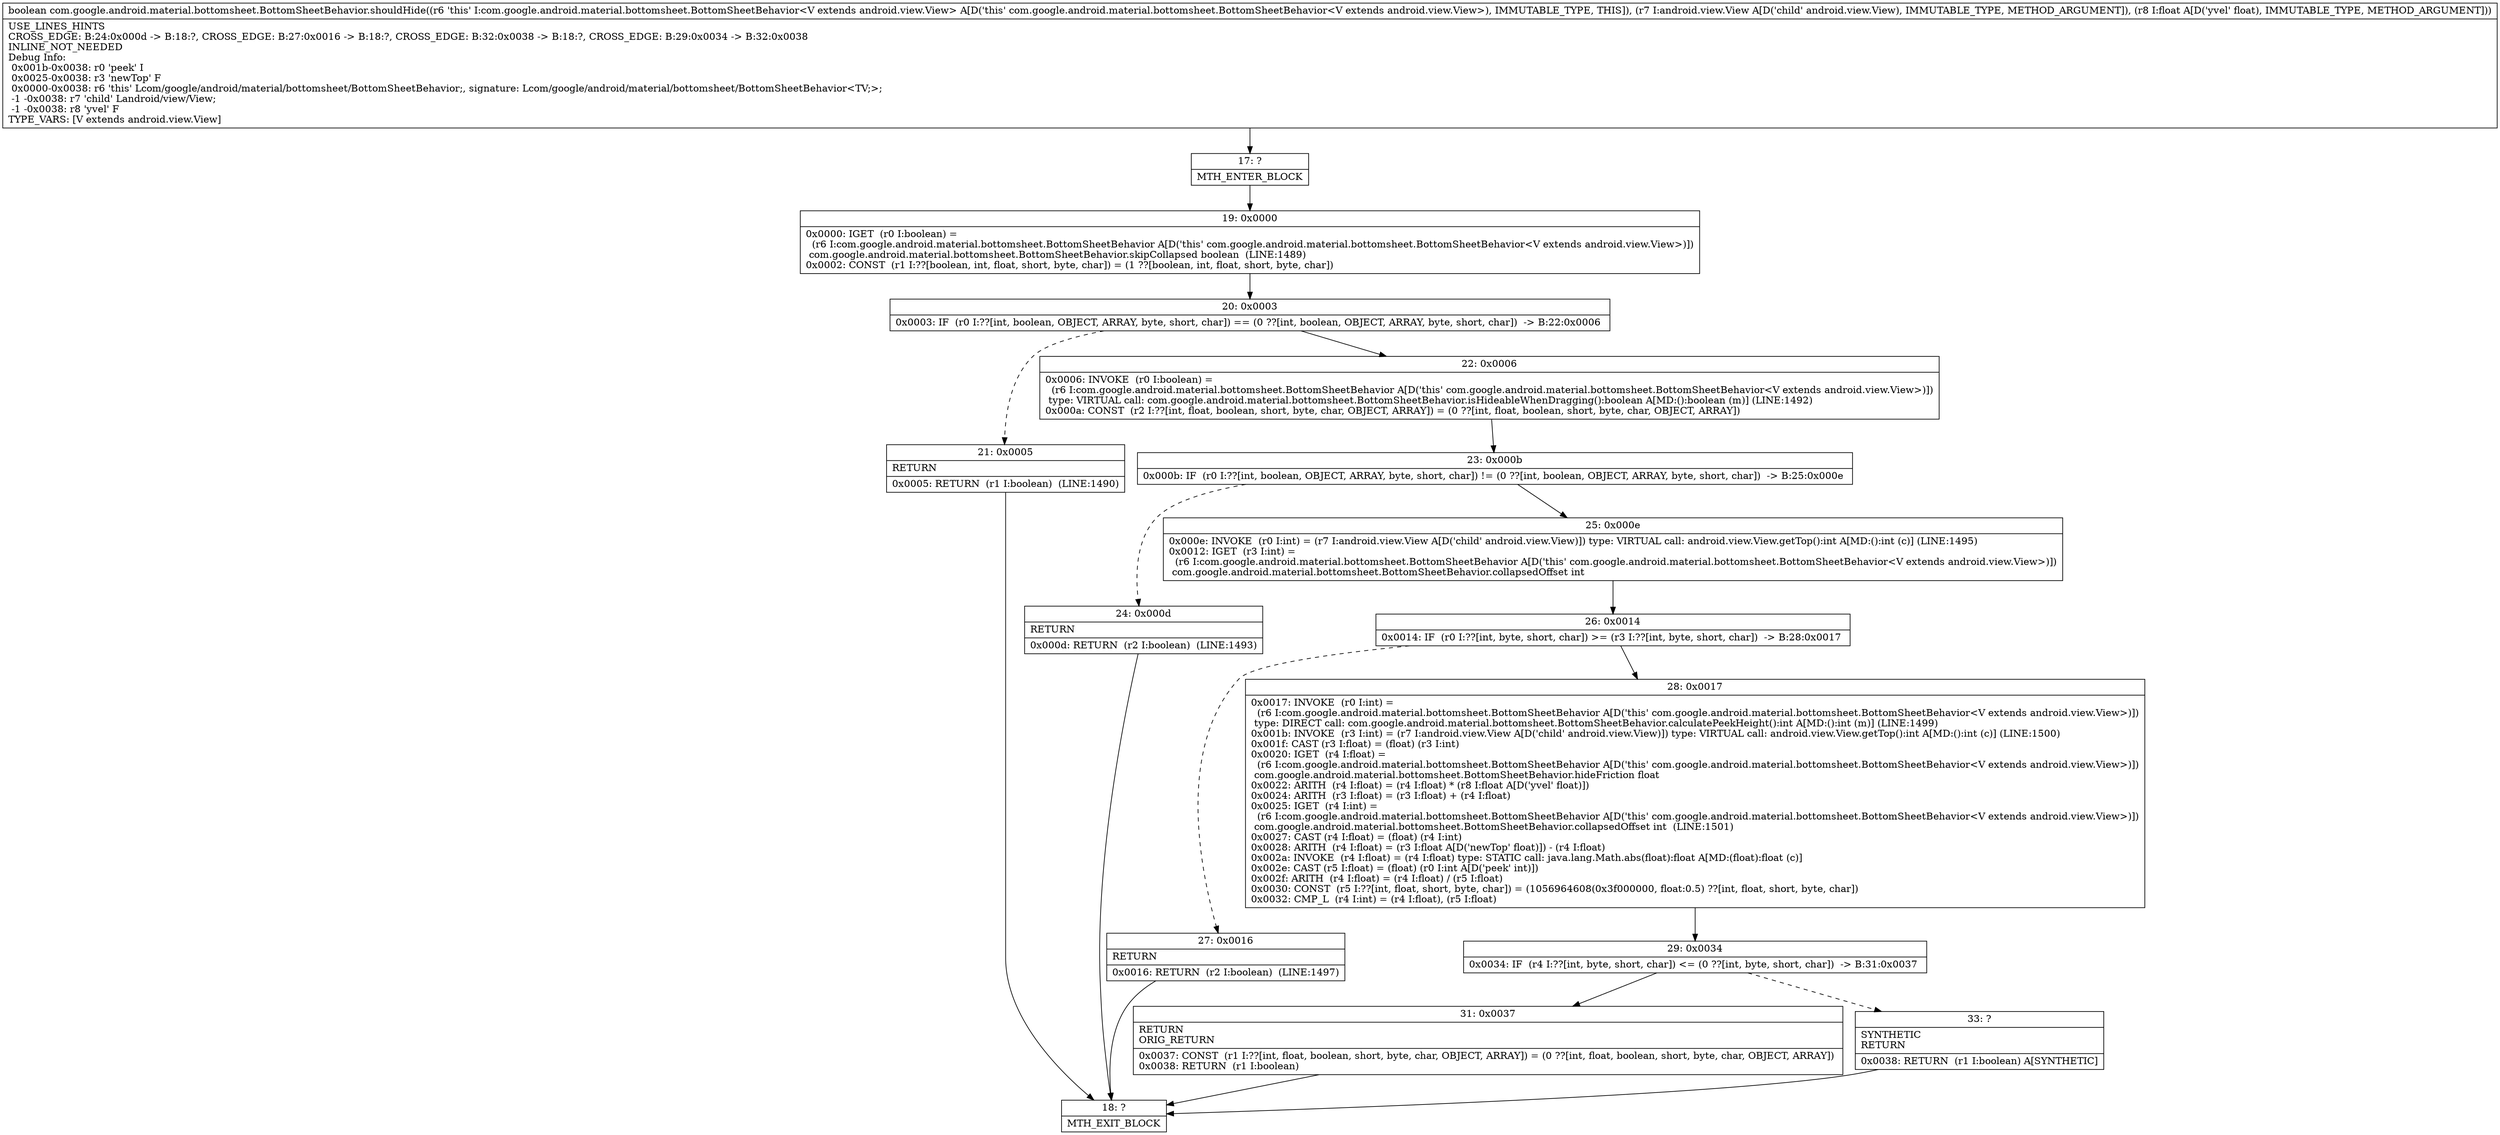 digraph "CFG forcom.google.android.material.bottomsheet.BottomSheetBehavior.shouldHide(Landroid\/view\/View;F)Z" {
Node_17 [shape=record,label="{17\:\ ?|MTH_ENTER_BLOCK\l}"];
Node_19 [shape=record,label="{19\:\ 0x0000|0x0000: IGET  (r0 I:boolean) = \l  (r6 I:com.google.android.material.bottomsheet.BottomSheetBehavior A[D('this' com.google.android.material.bottomsheet.BottomSheetBehavior\<V extends android.view.View\>)])\l com.google.android.material.bottomsheet.BottomSheetBehavior.skipCollapsed boolean  (LINE:1489)\l0x0002: CONST  (r1 I:??[boolean, int, float, short, byte, char]) = (1 ??[boolean, int, float, short, byte, char]) \l}"];
Node_20 [shape=record,label="{20\:\ 0x0003|0x0003: IF  (r0 I:??[int, boolean, OBJECT, ARRAY, byte, short, char]) == (0 ??[int, boolean, OBJECT, ARRAY, byte, short, char])  \-\> B:22:0x0006 \l}"];
Node_21 [shape=record,label="{21\:\ 0x0005|RETURN\l|0x0005: RETURN  (r1 I:boolean)  (LINE:1490)\l}"];
Node_18 [shape=record,label="{18\:\ ?|MTH_EXIT_BLOCK\l}"];
Node_22 [shape=record,label="{22\:\ 0x0006|0x0006: INVOKE  (r0 I:boolean) = \l  (r6 I:com.google.android.material.bottomsheet.BottomSheetBehavior A[D('this' com.google.android.material.bottomsheet.BottomSheetBehavior\<V extends android.view.View\>)])\l type: VIRTUAL call: com.google.android.material.bottomsheet.BottomSheetBehavior.isHideableWhenDragging():boolean A[MD:():boolean (m)] (LINE:1492)\l0x000a: CONST  (r2 I:??[int, float, boolean, short, byte, char, OBJECT, ARRAY]) = (0 ??[int, float, boolean, short, byte, char, OBJECT, ARRAY]) \l}"];
Node_23 [shape=record,label="{23\:\ 0x000b|0x000b: IF  (r0 I:??[int, boolean, OBJECT, ARRAY, byte, short, char]) != (0 ??[int, boolean, OBJECT, ARRAY, byte, short, char])  \-\> B:25:0x000e \l}"];
Node_24 [shape=record,label="{24\:\ 0x000d|RETURN\l|0x000d: RETURN  (r2 I:boolean)  (LINE:1493)\l}"];
Node_25 [shape=record,label="{25\:\ 0x000e|0x000e: INVOKE  (r0 I:int) = (r7 I:android.view.View A[D('child' android.view.View)]) type: VIRTUAL call: android.view.View.getTop():int A[MD:():int (c)] (LINE:1495)\l0x0012: IGET  (r3 I:int) = \l  (r6 I:com.google.android.material.bottomsheet.BottomSheetBehavior A[D('this' com.google.android.material.bottomsheet.BottomSheetBehavior\<V extends android.view.View\>)])\l com.google.android.material.bottomsheet.BottomSheetBehavior.collapsedOffset int \l}"];
Node_26 [shape=record,label="{26\:\ 0x0014|0x0014: IF  (r0 I:??[int, byte, short, char]) \>= (r3 I:??[int, byte, short, char])  \-\> B:28:0x0017 \l}"];
Node_27 [shape=record,label="{27\:\ 0x0016|RETURN\l|0x0016: RETURN  (r2 I:boolean)  (LINE:1497)\l}"];
Node_28 [shape=record,label="{28\:\ 0x0017|0x0017: INVOKE  (r0 I:int) = \l  (r6 I:com.google.android.material.bottomsheet.BottomSheetBehavior A[D('this' com.google.android.material.bottomsheet.BottomSheetBehavior\<V extends android.view.View\>)])\l type: DIRECT call: com.google.android.material.bottomsheet.BottomSheetBehavior.calculatePeekHeight():int A[MD:():int (m)] (LINE:1499)\l0x001b: INVOKE  (r3 I:int) = (r7 I:android.view.View A[D('child' android.view.View)]) type: VIRTUAL call: android.view.View.getTop():int A[MD:():int (c)] (LINE:1500)\l0x001f: CAST (r3 I:float) = (float) (r3 I:int) \l0x0020: IGET  (r4 I:float) = \l  (r6 I:com.google.android.material.bottomsheet.BottomSheetBehavior A[D('this' com.google.android.material.bottomsheet.BottomSheetBehavior\<V extends android.view.View\>)])\l com.google.android.material.bottomsheet.BottomSheetBehavior.hideFriction float \l0x0022: ARITH  (r4 I:float) = (r4 I:float) * (r8 I:float A[D('yvel' float)]) \l0x0024: ARITH  (r3 I:float) = (r3 I:float) + (r4 I:float) \l0x0025: IGET  (r4 I:int) = \l  (r6 I:com.google.android.material.bottomsheet.BottomSheetBehavior A[D('this' com.google.android.material.bottomsheet.BottomSheetBehavior\<V extends android.view.View\>)])\l com.google.android.material.bottomsheet.BottomSheetBehavior.collapsedOffset int  (LINE:1501)\l0x0027: CAST (r4 I:float) = (float) (r4 I:int) \l0x0028: ARITH  (r4 I:float) = (r3 I:float A[D('newTop' float)]) \- (r4 I:float) \l0x002a: INVOKE  (r4 I:float) = (r4 I:float) type: STATIC call: java.lang.Math.abs(float):float A[MD:(float):float (c)]\l0x002e: CAST (r5 I:float) = (float) (r0 I:int A[D('peek' int)]) \l0x002f: ARITH  (r4 I:float) = (r4 I:float) \/ (r5 I:float) \l0x0030: CONST  (r5 I:??[int, float, short, byte, char]) = (1056964608(0x3f000000, float:0.5) ??[int, float, short, byte, char]) \l0x0032: CMP_L  (r4 I:int) = (r4 I:float), (r5 I:float) \l}"];
Node_29 [shape=record,label="{29\:\ 0x0034|0x0034: IF  (r4 I:??[int, byte, short, char]) \<= (0 ??[int, byte, short, char])  \-\> B:31:0x0037 \l}"];
Node_31 [shape=record,label="{31\:\ 0x0037|RETURN\lORIG_RETURN\l|0x0037: CONST  (r1 I:??[int, float, boolean, short, byte, char, OBJECT, ARRAY]) = (0 ??[int, float, boolean, short, byte, char, OBJECT, ARRAY]) \l0x0038: RETURN  (r1 I:boolean) \l}"];
Node_33 [shape=record,label="{33\:\ ?|SYNTHETIC\lRETURN\l|0x0038: RETURN  (r1 I:boolean) A[SYNTHETIC]\l}"];
MethodNode[shape=record,label="{boolean com.google.android.material.bottomsheet.BottomSheetBehavior.shouldHide((r6 'this' I:com.google.android.material.bottomsheet.BottomSheetBehavior\<V extends android.view.View\> A[D('this' com.google.android.material.bottomsheet.BottomSheetBehavior\<V extends android.view.View\>), IMMUTABLE_TYPE, THIS]), (r7 I:android.view.View A[D('child' android.view.View), IMMUTABLE_TYPE, METHOD_ARGUMENT]), (r8 I:float A[D('yvel' float), IMMUTABLE_TYPE, METHOD_ARGUMENT]))  | USE_LINES_HINTS\lCROSS_EDGE: B:24:0x000d \-\> B:18:?, CROSS_EDGE: B:27:0x0016 \-\> B:18:?, CROSS_EDGE: B:32:0x0038 \-\> B:18:?, CROSS_EDGE: B:29:0x0034 \-\> B:32:0x0038\lINLINE_NOT_NEEDED\lDebug Info:\l  0x001b\-0x0038: r0 'peek' I\l  0x0025\-0x0038: r3 'newTop' F\l  0x0000\-0x0038: r6 'this' Lcom\/google\/android\/material\/bottomsheet\/BottomSheetBehavior;, signature: Lcom\/google\/android\/material\/bottomsheet\/BottomSheetBehavior\<TV;\>;\l  \-1 \-0x0038: r7 'child' Landroid\/view\/View;\l  \-1 \-0x0038: r8 'yvel' F\lTYPE_VARS: [V extends android.view.View]\l}"];
MethodNode -> Node_17;Node_17 -> Node_19;
Node_19 -> Node_20;
Node_20 -> Node_21[style=dashed];
Node_20 -> Node_22;
Node_21 -> Node_18;
Node_22 -> Node_23;
Node_23 -> Node_24[style=dashed];
Node_23 -> Node_25;
Node_24 -> Node_18;
Node_25 -> Node_26;
Node_26 -> Node_27[style=dashed];
Node_26 -> Node_28;
Node_27 -> Node_18;
Node_28 -> Node_29;
Node_29 -> Node_31;
Node_29 -> Node_33[style=dashed];
Node_31 -> Node_18;
Node_33 -> Node_18;
}

